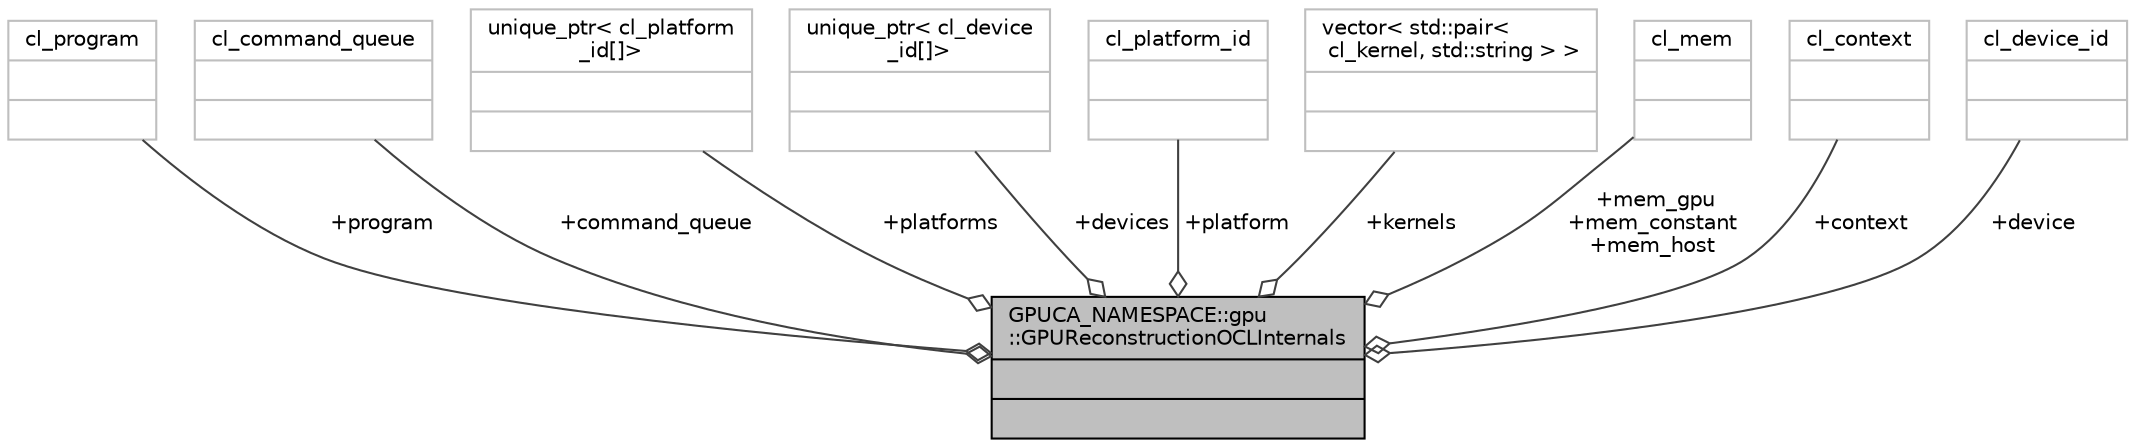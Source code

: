 digraph "GPUCA_NAMESPACE::gpu::GPUReconstructionOCLInternals"
{
 // INTERACTIVE_SVG=YES
  bgcolor="transparent";
  edge [fontname="Helvetica",fontsize="10",labelfontname="Helvetica",labelfontsize="10"];
  node [fontname="Helvetica",fontsize="10",shape=record];
  Node1 [label="{GPUCA_NAMESPACE::gpu\l::GPUReconstructionOCLInternals\n||}",height=0.2,width=0.4,color="black", fillcolor="grey75", style="filled", fontcolor="black"];
  Node2 -> Node1 [color="grey25",fontsize="10",style="solid",label=" +program" ,arrowhead="odiamond",fontname="Helvetica"];
  Node2 [label="{cl_program\n||}",height=0.2,width=0.4,color="grey75"];
  Node3 -> Node1 [color="grey25",fontsize="10",style="solid",label=" +command_queue" ,arrowhead="odiamond",fontname="Helvetica"];
  Node3 [label="{cl_command_queue\n||}",height=0.2,width=0.4,color="grey75"];
  Node4 -> Node1 [color="grey25",fontsize="10",style="solid",label=" +platforms" ,arrowhead="odiamond",fontname="Helvetica"];
  Node4 [label="{unique_ptr\< cl_platform\l_id[]\>\n||}",height=0.2,width=0.4,color="grey75"];
  Node5 -> Node1 [color="grey25",fontsize="10",style="solid",label=" +devices" ,arrowhead="odiamond",fontname="Helvetica"];
  Node5 [label="{unique_ptr\< cl_device\l_id[]\>\n||}",height=0.2,width=0.4,color="grey75"];
  Node6 -> Node1 [color="grey25",fontsize="10",style="solid",label=" +platform" ,arrowhead="odiamond",fontname="Helvetica"];
  Node6 [label="{cl_platform_id\n||}",height=0.2,width=0.4,color="grey75"];
  Node7 -> Node1 [color="grey25",fontsize="10",style="solid",label=" +kernels" ,arrowhead="odiamond",fontname="Helvetica"];
  Node7 [label="{vector\< std::pair\<\l cl_kernel, std::string \> \>\n||}",height=0.2,width=0.4,color="grey75"];
  Node8 -> Node1 [color="grey25",fontsize="10",style="solid",label=" +mem_gpu\n+mem_constant\n+mem_host" ,arrowhead="odiamond",fontname="Helvetica"];
  Node8 [label="{cl_mem\n||}",height=0.2,width=0.4,color="grey75"];
  Node9 -> Node1 [color="grey25",fontsize="10",style="solid",label=" +context" ,arrowhead="odiamond",fontname="Helvetica"];
  Node9 [label="{cl_context\n||}",height=0.2,width=0.4,color="grey75"];
  Node10 -> Node1 [color="grey25",fontsize="10",style="solid",label=" +device" ,arrowhead="odiamond",fontname="Helvetica"];
  Node10 [label="{cl_device_id\n||}",height=0.2,width=0.4,color="grey75"];
}
